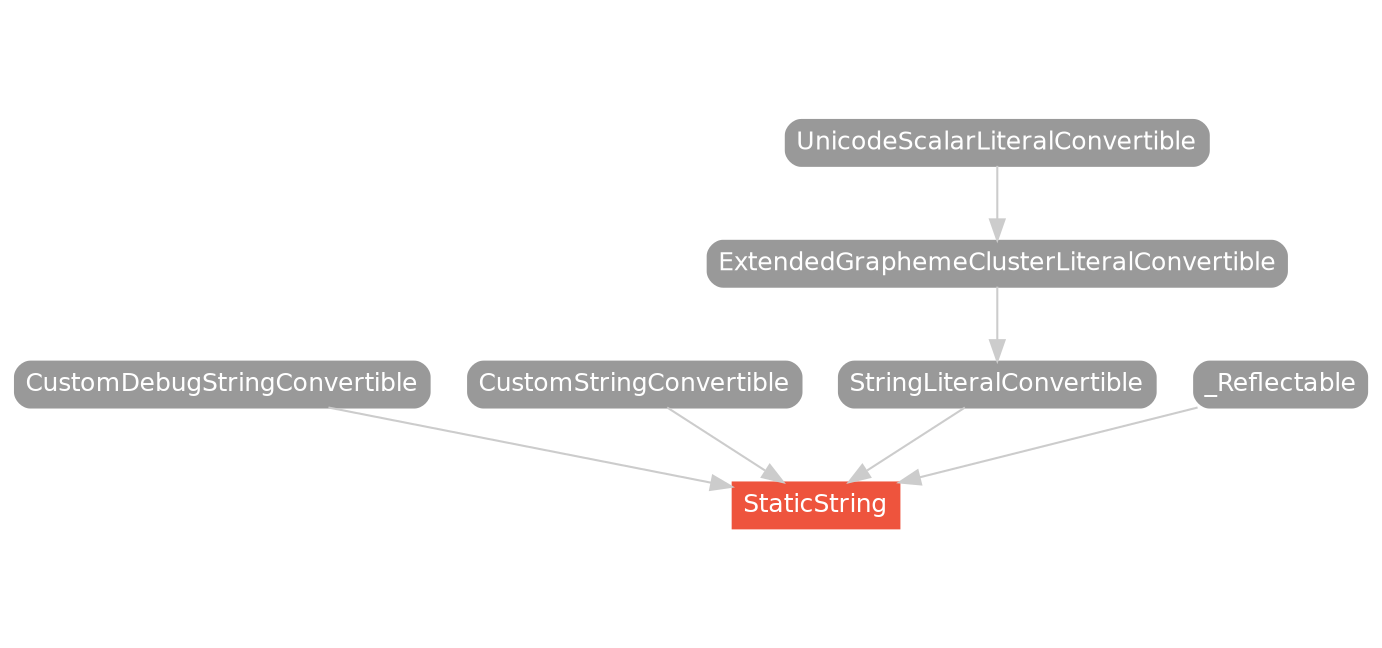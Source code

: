 strict digraph "StaticString - Type Hierarchy - SwiftDoc.cn" {
    pad="0.1,0.8"
    node [shape=box, style="filled,rounded", color="#999999", fillcolor="#999999", fontcolor=white, fontname=Helvetica, fontnames="Helvetica,sansserif", fontsize=12, margin="0.07,0.05", height="0.3"]
    edge [color="#cccccc"]
    "CustomDebugStringConvertible" [URL="/protocol/CustomDebugStringConvertible/hierarchy/"]
    "CustomStringConvertible" [URL="/protocol/CustomStringConvertible/hierarchy/"]
    "ExtendedGraphemeClusterLiteralConvertible" [URL="/protocol/ExtendedGraphemeClusterLiteralConvertible/hierarchy/"]
    "StaticString" [URL="/type/StaticString/", style="filled", fillcolor="#ee543d", color="#ee543d"]
    "StringLiteralConvertible" [URL="/protocol/StringLiteralConvertible/hierarchy/"]
    "UnicodeScalarLiteralConvertible" [URL="/protocol/UnicodeScalarLiteralConvertible/hierarchy/"]
    "_Reflectable" [URL="/protocol/_Reflectable/hierarchy/"]    "_Reflectable" -> "StaticString"
    "StringLiteralConvertible" -> "StaticString"
    "CustomStringConvertible" -> "StaticString"
    "CustomDebugStringConvertible" -> "StaticString"
    "ExtendedGraphemeClusterLiteralConvertible" -> "StringLiteralConvertible"
    "UnicodeScalarLiteralConvertible" -> "ExtendedGraphemeClusterLiteralConvertible"
    subgraph Types {
        rank = max; "StaticString";
    }
}